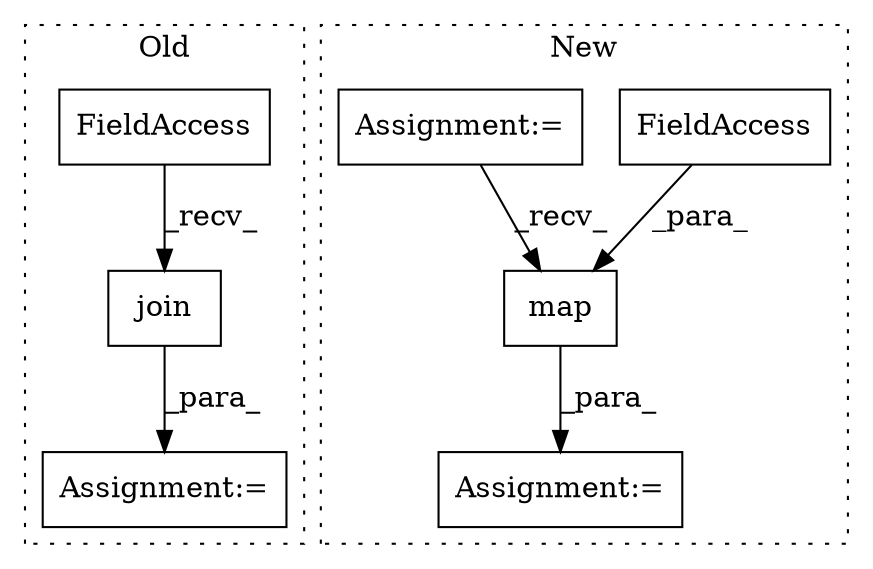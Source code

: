 digraph G {
subgraph cluster0 {
1 [label="join" a="32" s="3267,3320" l="5,1" shape="box"];
4 [label="Assignment:=" a="7" s="3235" l="2" shape="box"];
5 [label="FieldAccess" a="22" s="3259" l="7" shape="box"];
label = "Old";
style="dotted";
}
subgraph cluster1 {
2 [label="map" a="32" s="3260,3306" l="4,1" shape="box"];
3 [label="Assignment:=" a="7" s="3251" l="1" shape="box"];
6 [label="FieldAccess" a="22" s="3264" l="30" shape="box"];
7 [label="Assignment:=" a="7" s="3128" l="1" shape="box"];
label = "New";
style="dotted";
}
1 -> 4 [label="_para_"];
2 -> 3 [label="_para_"];
5 -> 1 [label="_recv_"];
6 -> 2 [label="_para_"];
7 -> 2 [label="_recv_"];
}